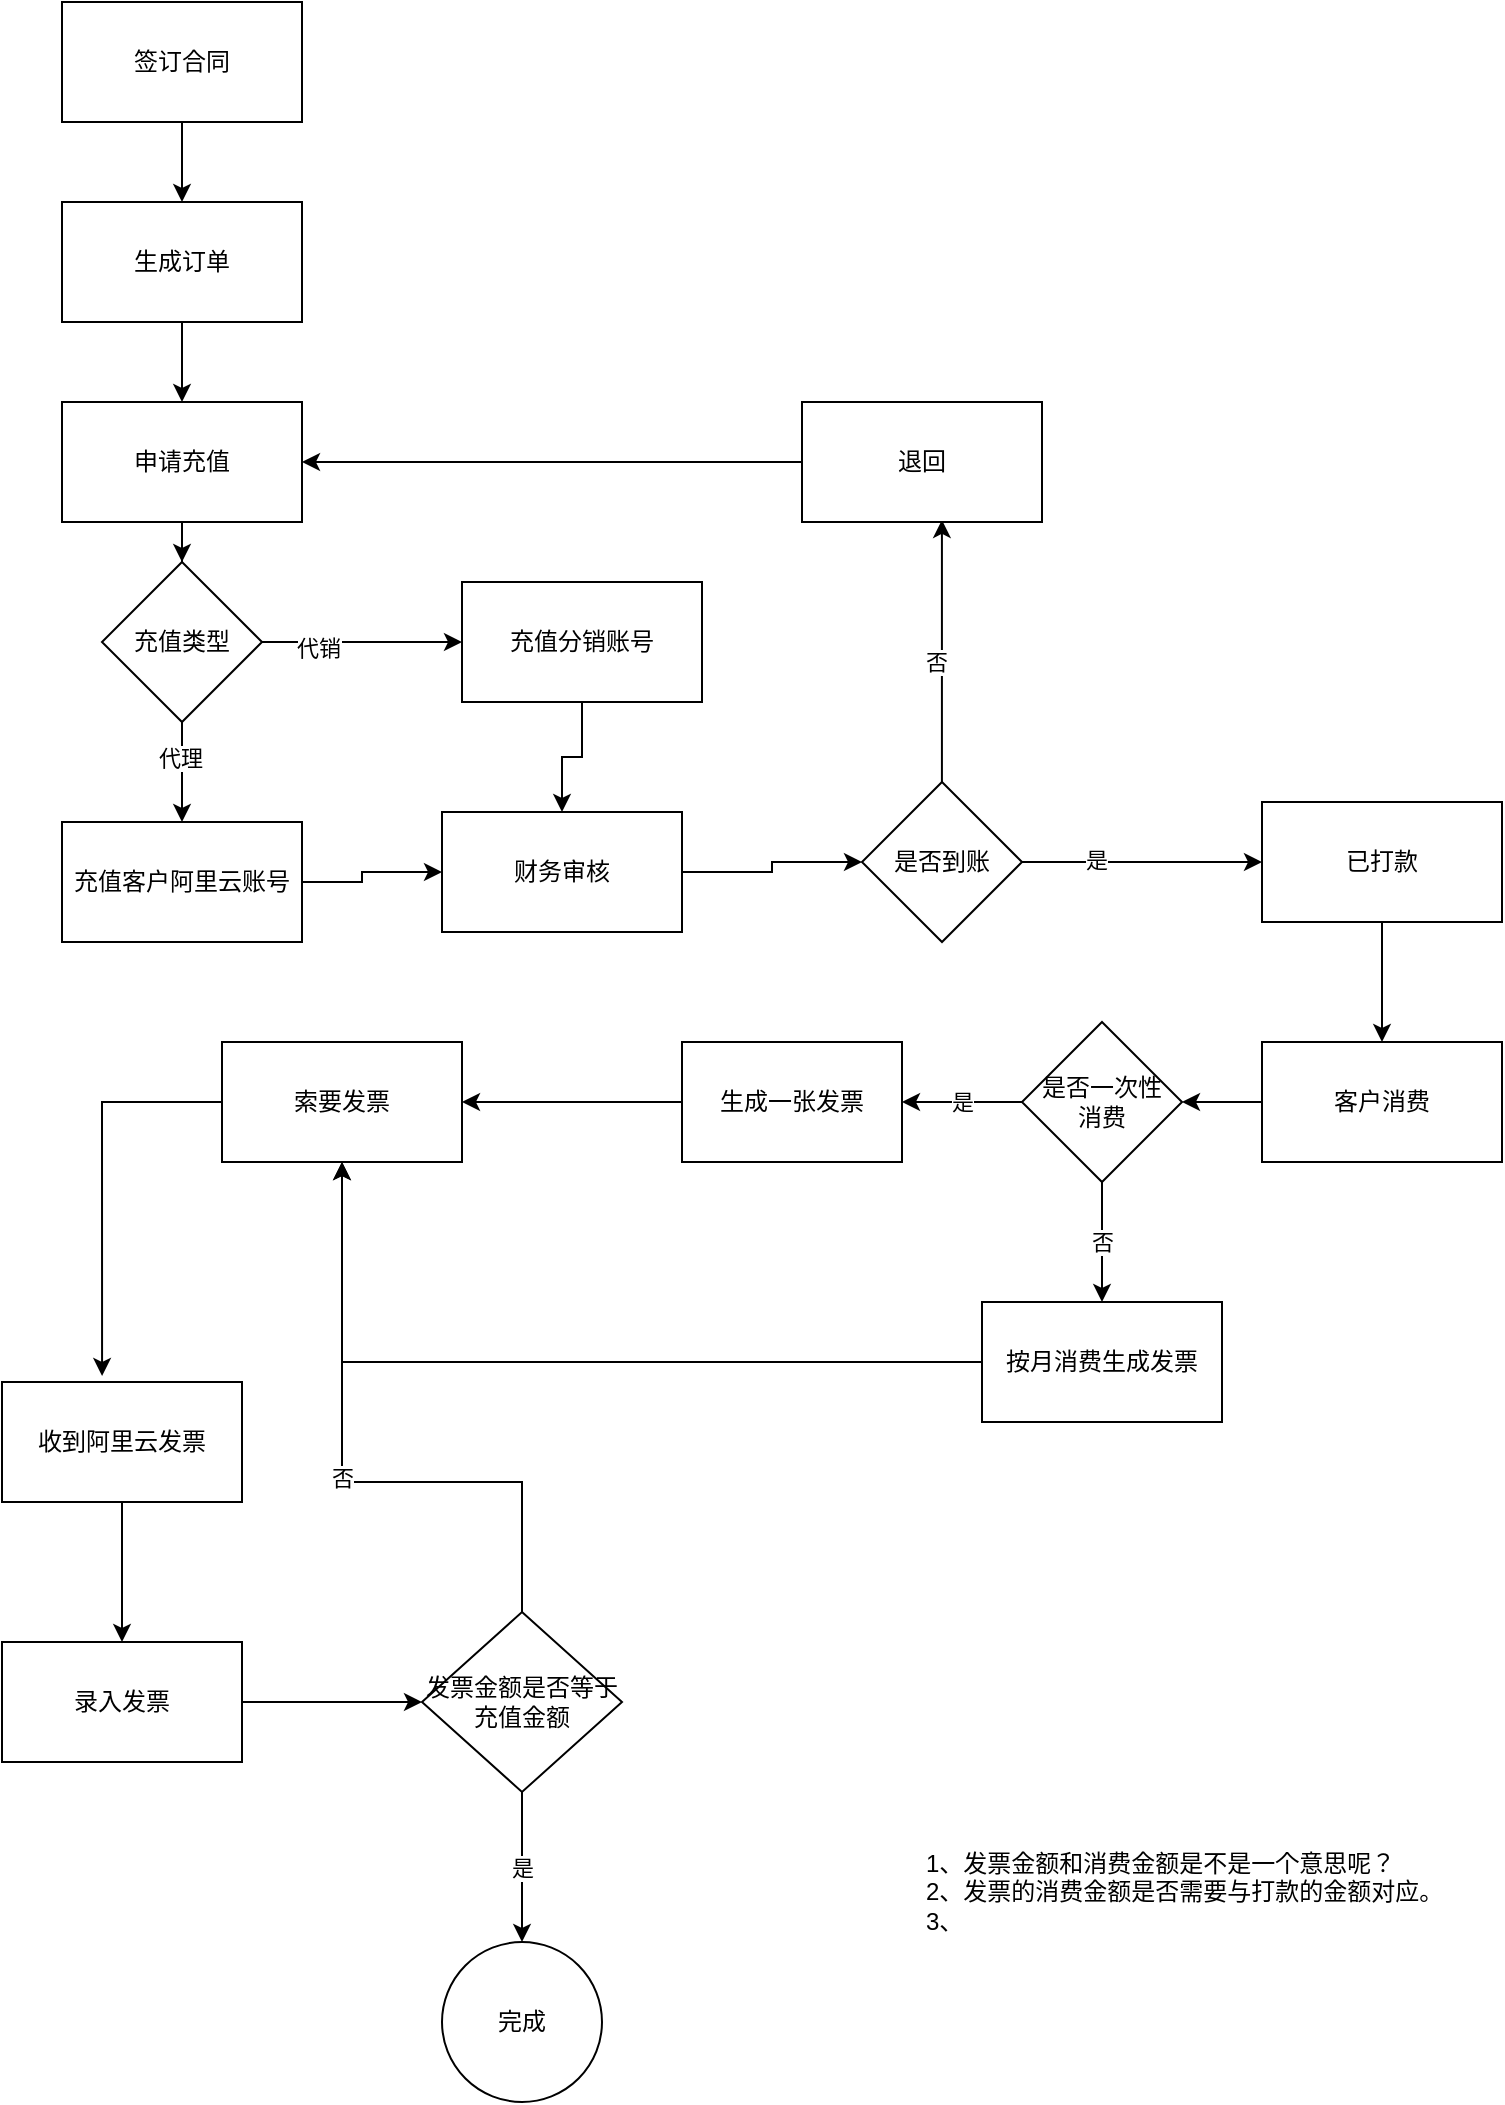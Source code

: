 <mxfile version="14.2.6" type="github">
  <diagram id="roFFfxDUJYIJc8eop7bz" name="Page-1">
    <mxGraphModel dx="1186" dy="674" grid="1" gridSize="10" guides="1" tooltips="1" connect="1" arrows="1" fold="1" page="1" pageScale="1" pageWidth="827" pageHeight="1169" math="0" shadow="0">
      <root>
        <mxCell id="0" />
        <mxCell id="1" parent="0" />
        <mxCell id="rOA4uBclnJZB5DrJUqV7-26" style="edgeStyle=orthogonalEdgeStyle;rounded=0;orthogonalLoop=1;jettySize=auto;html=1;exitX=0.5;exitY=1;exitDx=0;exitDy=0;entryX=0.5;entryY=0;entryDx=0;entryDy=0;" edge="1" parent="1" source="K8Je6sUpNGUMb3yso3Zy-1" target="K8Je6sUpNGUMb3yso3Zy-2">
          <mxGeometry relative="1" as="geometry" />
        </mxCell>
        <mxCell id="K8Je6sUpNGUMb3yso3Zy-1" value="签订合同" style="rounded=0;whiteSpace=wrap;html=1;" parent="1" vertex="1">
          <mxGeometry x="70" y="20" width="120" height="60" as="geometry" />
        </mxCell>
        <mxCell id="rOA4uBclnJZB5DrJUqV7-28" style="edgeStyle=orthogonalEdgeStyle;rounded=0;orthogonalLoop=1;jettySize=auto;html=1;exitX=0.5;exitY=1;exitDx=0;exitDy=0;entryX=0.5;entryY=0;entryDx=0;entryDy=0;" edge="1" parent="1" source="K8Je6sUpNGUMb3yso3Zy-2" target="K8Je6sUpNGUMb3yso3Zy-3">
          <mxGeometry relative="1" as="geometry" />
        </mxCell>
        <mxCell id="K8Je6sUpNGUMb3yso3Zy-2" value="生成订单" style="rounded=0;whiteSpace=wrap;html=1;" parent="1" vertex="1">
          <mxGeometry x="70" y="120" width="120" height="60" as="geometry" />
        </mxCell>
        <mxCell id="rOA4uBclnJZB5DrJUqV7-29" value="" style="edgeStyle=orthogonalEdgeStyle;rounded=0;orthogonalLoop=1;jettySize=auto;html=1;" edge="1" parent="1" source="K8Je6sUpNGUMb3yso3Zy-3" target="rOA4uBclnJZB5DrJUqV7-3">
          <mxGeometry relative="1" as="geometry" />
        </mxCell>
        <mxCell id="K8Je6sUpNGUMb3yso3Zy-3" value="申请充值" style="rounded=0;whiteSpace=wrap;html=1;" parent="1" vertex="1">
          <mxGeometry x="70" y="220" width="120" height="60" as="geometry" />
        </mxCell>
        <mxCell id="rOA4uBclnJZB5DrJUqV7-18" style="edgeStyle=orthogonalEdgeStyle;rounded=0;orthogonalLoop=1;jettySize=auto;html=1;exitX=0.5;exitY=1;exitDx=0;exitDy=0;entryX=0;entryY=0.5;entryDx=0;entryDy=0;" edge="1" parent="1" source="K8Je6sUpNGUMb3yso3Zy-4" target="K8Je6sUpNGUMb3yso3Zy-5">
          <mxGeometry relative="1" as="geometry">
            <Array as="points">
              <mxPoint x="320" y="455" />
              <mxPoint x="425" y="455" />
              <mxPoint x="425" y="450" />
            </Array>
          </mxGeometry>
        </mxCell>
        <mxCell id="K8Je6sUpNGUMb3yso3Zy-4" value="财务审核" style="rounded=0;whiteSpace=wrap;html=1;" parent="1" vertex="1">
          <mxGeometry x="260" y="425" width="120" height="60" as="geometry" />
        </mxCell>
        <mxCell id="rOA4uBclnJZB5DrJUqV7-20" style="edgeStyle=orthogonalEdgeStyle;rounded=0;orthogonalLoop=1;jettySize=auto;html=1;exitX=1;exitY=0.5;exitDx=0;exitDy=0;entryX=0;entryY=0.5;entryDx=0;entryDy=0;" edge="1" parent="1" source="K8Je6sUpNGUMb3yso3Zy-5" target="K8Je6sUpNGUMb3yso3Zy-6">
          <mxGeometry relative="1" as="geometry">
            <Array as="points" />
          </mxGeometry>
        </mxCell>
        <mxCell id="rOA4uBclnJZB5DrJUqV7-21" value="是" style="edgeLabel;html=1;align=center;verticalAlign=middle;resizable=0;points=[];" vertex="1" connectable="0" parent="rOA4uBclnJZB5DrJUqV7-20">
          <mxGeometry x="-0.391" y="1" relative="1" as="geometry">
            <mxPoint as="offset" />
          </mxGeometry>
        </mxCell>
        <mxCell id="rOA4uBclnJZB5DrJUqV7-39" style="edgeStyle=orthogonalEdgeStyle;rounded=0;orthogonalLoop=1;jettySize=auto;html=1;entryX=0.583;entryY=0.983;entryDx=0;entryDy=0;entryPerimeter=0;" edge="1" parent="1" source="K8Je6sUpNGUMb3yso3Zy-5" target="rOA4uBclnJZB5DrJUqV7-1">
          <mxGeometry relative="1" as="geometry" />
        </mxCell>
        <mxCell id="rOA4uBclnJZB5DrJUqV7-40" value="否" style="edgeLabel;html=1;align=center;verticalAlign=middle;resizable=0;points=[];" vertex="1" connectable="0" parent="rOA4uBclnJZB5DrJUqV7-39">
          <mxGeometry x="-0.084" y="3" relative="1" as="geometry">
            <mxPoint as="offset" />
          </mxGeometry>
        </mxCell>
        <mxCell id="K8Je6sUpNGUMb3yso3Zy-5" value="是否到账" style="rhombus;whiteSpace=wrap;html=1;" parent="1" vertex="1">
          <mxGeometry x="470" y="410" width="80" height="80" as="geometry" />
        </mxCell>
        <mxCell id="rOA4uBclnJZB5DrJUqV7-43" value="" style="edgeStyle=orthogonalEdgeStyle;rounded=0;orthogonalLoop=1;jettySize=auto;html=1;" edge="1" parent="1" source="K8Je6sUpNGUMb3yso3Zy-6" target="rOA4uBclnJZB5DrJUqV7-30">
          <mxGeometry relative="1" as="geometry" />
        </mxCell>
        <mxCell id="K8Je6sUpNGUMb3yso3Zy-6" value="已打款" style="rounded=0;whiteSpace=wrap;html=1;" parent="1" vertex="1">
          <mxGeometry x="670" y="420" width="120" height="60" as="geometry" />
        </mxCell>
        <mxCell id="rOA4uBclnJZB5DrJUqV7-23" style="edgeStyle=orthogonalEdgeStyle;rounded=0;orthogonalLoop=1;jettySize=auto;html=1;exitX=0;exitY=0.5;exitDx=0;exitDy=0;entryX=1;entryY=0.5;entryDx=0;entryDy=0;" edge="1" parent="1" source="rOA4uBclnJZB5DrJUqV7-1" target="K8Je6sUpNGUMb3yso3Zy-3">
          <mxGeometry relative="1" as="geometry">
            <mxPoint y="330" as="targetPoint" />
          </mxGeometry>
        </mxCell>
        <mxCell id="rOA4uBclnJZB5DrJUqV7-1" value="退回" style="rounded=0;whiteSpace=wrap;html=1;" vertex="1" parent="1">
          <mxGeometry x="440" y="220" width="120" height="60" as="geometry" />
        </mxCell>
        <mxCell id="rOA4uBclnJZB5DrJUqV7-15" style="edgeStyle=orthogonalEdgeStyle;rounded=0;orthogonalLoop=1;jettySize=auto;html=1;entryX=0.5;entryY=0;entryDx=0;entryDy=0;" edge="1" parent="1" source="rOA4uBclnJZB5DrJUqV7-2" target="K8Je6sUpNGUMb3yso3Zy-4">
          <mxGeometry relative="1" as="geometry">
            <mxPoint x="280" y="450" as="targetPoint" />
          </mxGeometry>
        </mxCell>
        <mxCell id="rOA4uBclnJZB5DrJUqV7-2" value="充值分销账号" style="rounded=0;whiteSpace=wrap;html=1;" vertex="1" parent="1">
          <mxGeometry x="270" y="310" width="120" height="60" as="geometry" />
        </mxCell>
        <mxCell id="rOA4uBclnJZB5DrJUqV7-6" style="edgeStyle=orthogonalEdgeStyle;rounded=0;orthogonalLoop=1;jettySize=auto;html=1;exitX=1;exitY=0.5;exitDx=0;exitDy=0;entryX=0;entryY=0.5;entryDx=0;entryDy=0;" edge="1" parent="1" source="rOA4uBclnJZB5DrJUqV7-3" target="rOA4uBclnJZB5DrJUqV7-2">
          <mxGeometry relative="1" as="geometry" />
        </mxCell>
        <mxCell id="rOA4uBclnJZB5DrJUqV7-9" value="代销" style="edgeLabel;html=1;align=center;verticalAlign=middle;resizable=0;points=[];" vertex="1" connectable="0" parent="rOA4uBclnJZB5DrJUqV7-6">
          <mxGeometry x="-0.44" y="-3" relative="1" as="geometry">
            <mxPoint as="offset" />
          </mxGeometry>
        </mxCell>
        <mxCell id="rOA4uBclnJZB5DrJUqV7-8" style="edgeStyle=orthogonalEdgeStyle;rounded=0;orthogonalLoop=1;jettySize=auto;html=1;exitX=0.5;exitY=1;exitDx=0;exitDy=0;entryX=0.5;entryY=0;entryDx=0;entryDy=0;" edge="1" parent="1" source="rOA4uBclnJZB5DrJUqV7-3" target="rOA4uBclnJZB5DrJUqV7-4">
          <mxGeometry relative="1" as="geometry" />
        </mxCell>
        <mxCell id="rOA4uBclnJZB5DrJUqV7-10" value="代理" style="edgeLabel;html=1;align=center;verticalAlign=middle;resizable=0;points=[];" vertex="1" connectable="0" parent="rOA4uBclnJZB5DrJUqV7-8">
          <mxGeometry x="-0.289" y="-1" relative="1" as="geometry">
            <mxPoint as="offset" />
          </mxGeometry>
        </mxCell>
        <mxCell id="rOA4uBclnJZB5DrJUqV7-3" value="充值类型" style="rhombus;whiteSpace=wrap;html=1;" vertex="1" parent="1">
          <mxGeometry x="90" y="300" width="80" height="80" as="geometry" />
        </mxCell>
        <mxCell id="rOA4uBclnJZB5DrJUqV7-13" style="edgeStyle=orthogonalEdgeStyle;rounded=0;orthogonalLoop=1;jettySize=auto;html=1;exitX=1;exitY=0.5;exitDx=0;exitDy=0;entryX=0;entryY=0.5;entryDx=0;entryDy=0;" edge="1" parent="1" source="rOA4uBclnJZB5DrJUqV7-4" target="K8Je6sUpNGUMb3yso3Zy-4">
          <mxGeometry relative="1" as="geometry">
            <Array as="points">
              <mxPoint x="220" y="460" />
              <mxPoint x="220" y="455" />
            </Array>
          </mxGeometry>
        </mxCell>
        <mxCell id="rOA4uBclnJZB5DrJUqV7-4" value="充值客户阿里云账号" style="rounded=0;whiteSpace=wrap;html=1;" vertex="1" parent="1">
          <mxGeometry x="70" y="430" width="120" height="60" as="geometry" />
        </mxCell>
        <mxCell id="rOA4uBclnJZB5DrJUqV7-44" value="" style="edgeStyle=orthogonalEdgeStyle;rounded=0;orthogonalLoop=1;jettySize=auto;html=1;" edge="1" parent="1" source="rOA4uBclnJZB5DrJUqV7-30" target="rOA4uBclnJZB5DrJUqV7-33">
          <mxGeometry relative="1" as="geometry" />
        </mxCell>
        <mxCell id="rOA4uBclnJZB5DrJUqV7-30" value="客户消费" style="rounded=0;whiteSpace=wrap;html=1;" vertex="1" parent="1">
          <mxGeometry x="670" y="540" width="120" height="60" as="geometry" />
        </mxCell>
        <mxCell id="rOA4uBclnJZB5DrJUqV7-47" value="是" style="edgeStyle=orthogonalEdgeStyle;rounded=0;orthogonalLoop=1;jettySize=auto;html=1;" edge="1" parent="1" source="rOA4uBclnJZB5DrJUqV7-33" target="rOA4uBclnJZB5DrJUqV7-45">
          <mxGeometry relative="1" as="geometry" />
        </mxCell>
        <mxCell id="rOA4uBclnJZB5DrJUqV7-48" value="否" style="edgeStyle=orthogonalEdgeStyle;rounded=0;orthogonalLoop=1;jettySize=auto;html=1;" edge="1" parent="1" source="rOA4uBclnJZB5DrJUqV7-33" target="rOA4uBclnJZB5DrJUqV7-46">
          <mxGeometry relative="1" as="geometry" />
        </mxCell>
        <mxCell id="rOA4uBclnJZB5DrJUqV7-33" value="是否一次性&lt;br&gt;消费" style="rhombus;whiteSpace=wrap;html=1;" vertex="1" parent="1">
          <mxGeometry x="550" y="530" width="80" height="80" as="geometry" />
        </mxCell>
        <mxCell id="rOA4uBclnJZB5DrJUqV7-51" value="" style="edgeStyle=orthogonalEdgeStyle;rounded=0;orthogonalLoop=1;jettySize=auto;html=1;" edge="1" parent="1" source="rOA4uBclnJZB5DrJUqV7-45" target="rOA4uBclnJZB5DrJUqV7-50">
          <mxGeometry relative="1" as="geometry" />
        </mxCell>
        <mxCell id="rOA4uBclnJZB5DrJUqV7-45" value="生成一张发票" style="rounded=0;whiteSpace=wrap;html=1;" vertex="1" parent="1">
          <mxGeometry x="380" y="540" width="110" height="60" as="geometry" />
        </mxCell>
        <mxCell id="rOA4uBclnJZB5DrJUqV7-52" style="edgeStyle=orthogonalEdgeStyle;rounded=0;orthogonalLoop=1;jettySize=auto;html=1;entryX=0.5;entryY=1;entryDx=0;entryDy=0;" edge="1" parent="1" source="rOA4uBclnJZB5DrJUqV7-46" target="rOA4uBclnJZB5DrJUqV7-50">
          <mxGeometry relative="1" as="geometry" />
        </mxCell>
        <mxCell id="rOA4uBclnJZB5DrJUqV7-46" value="按月消费生成发票" style="rounded=0;whiteSpace=wrap;html=1;" vertex="1" parent="1">
          <mxGeometry x="530" y="670" width="120" height="60" as="geometry" />
        </mxCell>
        <mxCell id="rOA4uBclnJZB5DrJUqV7-56" style="edgeStyle=orthogonalEdgeStyle;rounded=0;orthogonalLoop=1;jettySize=auto;html=1;entryX=0.417;entryY=-0.05;entryDx=0;entryDy=0;entryPerimeter=0;exitX=0;exitY=0.5;exitDx=0;exitDy=0;" edge="1" parent="1" source="rOA4uBclnJZB5DrJUqV7-50" target="rOA4uBclnJZB5DrJUqV7-53">
          <mxGeometry relative="1" as="geometry" />
        </mxCell>
        <mxCell id="rOA4uBclnJZB5DrJUqV7-50" value="索要发票" style="rounded=0;whiteSpace=wrap;html=1;" vertex="1" parent="1">
          <mxGeometry x="150" y="540" width="120" height="60" as="geometry" />
        </mxCell>
        <mxCell id="rOA4uBclnJZB5DrJUqV7-58" value="" style="edgeStyle=orthogonalEdgeStyle;rounded=0;orthogonalLoop=1;jettySize=auto;html=1;" edge="1" parent="1" source="rOA4uBclnJZB5DrJUqV7-53" target="rOA4uBclnJZB5DrJUqV7-57">
          <mxGeometry relative="1" as="geometry" />
        </mxCell>
        <mxCell id="rOA4uBclnJZB5DrJUqV7-53" value="收到阿里云发票" style="rounded=0;whiteSpace=wrap;html=1;" vertex="1" parent="1">
          <mxGeometry x="40" y="710" width="120" height="60" as="geometry" />
        </mxCell>
        <mxCell id="rOA4uBclnJZB5DrJUqV7-64" value="" style="edgeStyle=orthogonalEdgeStyle;rounded=0;orthogonalLoop=1;jettySize=auto;html=1;" edge="1" parent="1" source="rOA4uBclnJZB5DrJUqV7-57" target="rOA4uBclnJZB5DrJUqV7-60">
          <mxGeometry relative="1" as="geometry" />
        </mxCell>
        <mxCell id="rOA4uBclnJZB5DrJUqV7-57" value="录入发票" style="rounded=0;whiteSpace=wrap;html=1;" vertex="1" parent="1">
          <mxGeometry x="40" y="840" width="120" height="60" as="geometry" />
        </mxCell>
        <mxCell id="rOA4uBclnJZB5DrJUqV7-59" value="1、发票金额和消费金额是不是一个意思呢？&lt;br&gt;2、发票的消费金额是否需要与打款的金额对应。&lt;br&gt;&lt;div&gt;&lt;span&gt;3、&lt;/span&gt;&lt;/div&gt;" style="text;html=1;strokeColor=none;fillColor=none;align=left;verticalAlign=middle;whiteSpace=wrap;rounded=0;" vertex="1" parent="1">
          <mxGeometry x="500" y="910" width="280" height="110" as="geometry" />
        </mxCell>
        <mxCell id="rOA4uBclnJZB5DrJUqV7-65" value="是" style="edgeStyle=orthogonalEdgeStyle;rounded=0;orthogonalLoop=1;jettySize=auto;html=1;" edge="1" parent="1" source="rOA4uBclnJZB5DrJUqV7-60" target="rOA4uBclnJZB5DrJUqV7-61">
          <mxGeometry relative="1" as="geometry" />
        </mxCell>
        <mxCell id="rOA4uBclnJZB5DrJUqV7-67" value="否" style="edgeStyle=orthogonalEdgeStyle;rounded=0;orthogonalLoop=1;jettySize=auto;html=1;entryX=0.5;entryY=1;entryDx=0;entryDy=0;" edge="1" parent="1" source="rOA4uBclnJZB5DrJUqV7-60" target="rOA4uBclnJZB5DrJUqV7-50">
          <mxGeometry relative="1" as="geometry">
            <mxPoint x="240" y="690" as="targetPoint" />
            <Array as="points">
              <mxPoint x="300" y="760" />
              <mxPoint x="210" y="760" />
            </Array>
          </mxGeometry>
        </mxCell>
        <mxCell id="rOA4uBclnJZB5DrJUqV7-60" value="发票金额是否等于充值金额" style="rhombus;whiteSpace=wrap;html=1;" vertex="1" parent="1">
          <mxGeometry x="250" y="825" width="100" height="90" as="geometry" />
        </mxCell>
        <mxCell id="rOA4uBclnJZB5DrJUqV7-61" value="完成" style="ellipse;whiteSpace=wrap;html=1;aspect=fixed;" vertex="1" parent="1">
          <mxGeometry x="260" y="990" width="80" height="80" as="geometry" />
        </mxCell>
      </root>
    </mxGraphModel>
  </diagram>
</mxfile>
